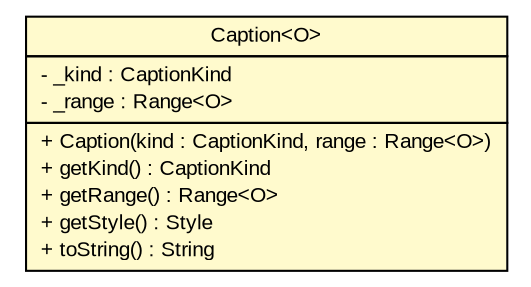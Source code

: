 #!/usr/local/bin/dot
#
# Class diagram 
# Generated by UMLGraph version R5_6_6-6-g3bdff0 (http://www.umlgraph.org/)
#

digraph G {
	edge [fontname="arial",fontsize=10,labelfontname="arial",labelfontsize=10];
	node [fontname="arial",fontsize=10,shape=plaintext];
	nodesep=0.25;
	ranksep=0.5;
	// org.tanjakostic.jcleancim.docgen.writer.Caption<O>
	c54878 [label=<<table title="org.tanjakostic.jcleancim.docgen.writer.Caption" border="0" cellborder="1" cellspacing="0" cellpadding="2" port="p" bgcolor="lemonChiffon" href="./Caption.html">
		<tr><td><table border="0" cellspacing="0" cellpadding="1">
<tr><td align="center" balign="center"> Caption&lt;O&gt; </td></tr>
		</table></td></tr>
		<tr><td><table border="0" cellspacing="0" cellpadding="1">
<tr><td align="left" balign="left"> - _kind : CaptionKind </td></tr>
<tr><td align="left" balign="left"> - _range : Range&lt;O&gt; </td></tr>
		</table></td></tr>
		<tr><td><table border="0" cellspacing="0" cellpadding="1">
<tr><td align="left" balign="left"> + Caption(kind : CaptionKind, range : Range&lt;O&gt;) </td></tr>
<tr><td align="left" balign="left"> + getKind() : CaptionKind </td></tr>
<tr><td align="left" balign="left"> + getRange() : Range&lt;O&gt; </td></tr>
<tr><td align="left" balign="left"> + getStyle() : Style </td></tr>
<tr><td align="left" balign="left"> + toString() : String </td></tr>
		</table></td></tr>
		</table>>, URL="./Caption.html", fontname="arial", fontcolor="black", fontsize=10.0];
}

